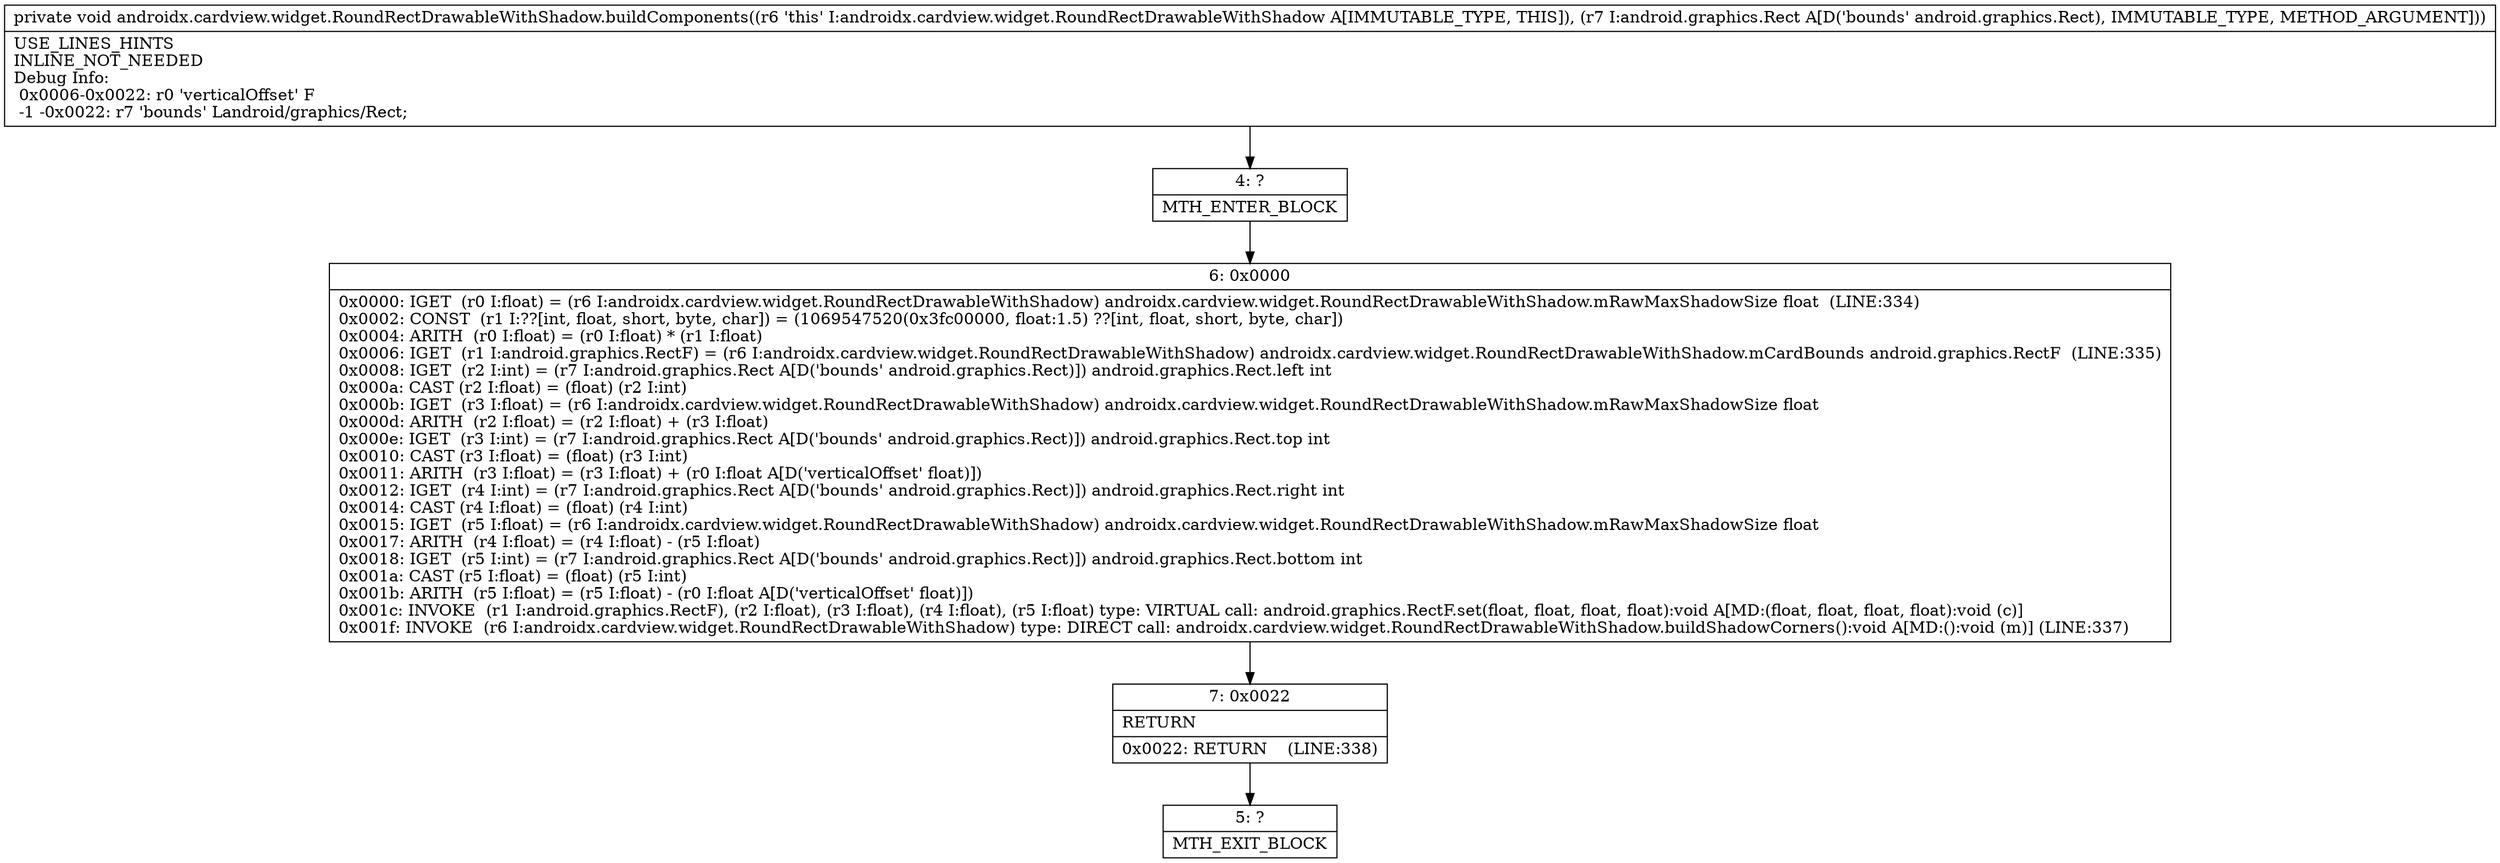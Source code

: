 digraph "CFG forandroidx.cardview.widget.RoundRectDrawableWithShadow.buildComponents(Landroid\/graphics\/Rect;)V" {
Node_4 [shape=record,label="{4\:\ ?|MTH_ENTER_BLOCK\l}"];
Node_6 [shape=record,label="{6\:\ 0x0000|0x0000: IGET  (r0 I:float) = (r6 I:androidx.cardview.widget.RoundRectDrawableWithShadow) androidx.cardview.widget.RoundRectDrawableWithShadow.mRawMaxShadowSize float  (LINE:334)\l0x0002: CONST  (r1 I:??[int, float, short, byte, char]) = (1069547520(0x3fc00000, float:1.5) ??[int, float, short, byte, char]) \l0x0004: ARITH  (r0 I:float) = (r0 I:float) * (r1 I:float) \l0x0006: IGET  (r1 I:android.graphics.RectF) = (r6 I:androidx.cardview.widget.RoundRectDrawableWithShadow) androidx.cardview.widget.RoundRectDrawableWithShadow.mCardBounds android.graphics.RectF  (LINE:335)\l0x0008: IGET  (r2 I:int) = (r7 I:android.graphics.Rect A[D('bounds' android.graphics.Rect)]) android.graphics.Rect.left int \l0x000a: CAST (r2 I:float) = (float) (r2 I:int) \l0x000b: IGET  (r3 I:float) = (r6 I:androidx.cardview.widget.RoundRectDrawableWithShadow) androidx.cardview.widget.RoundRectDrawableWithShadow.mRawMaxShadowSize float \l0x000d: ARITH  (r2 I:float) = (r2 I:float) + (r3 I:float) \l0x000e: IGET  (r3 I:int) = (r7 I:android.graphics.Rect A[D('bounds' android.graphics.Rect)]) android.graphics.Rect.top int \l0x0010: CAST (r3 I:float) = (float) (r3 I:int) \l0x0011: ARITH  (r3 I:float) = (r3 I:float) + (r0 I:float A[D('verticalOffset' float)]) \l0x0012: IGET  (r4 I:int) = (r7 I:android.graphics.Rect A[D('bounds' android.graphics.Rect)]) android.graphics.Rect.right int \l0x0014: CAST (r4 I:float) = (float) (r4 I:int) \l0x0015: IGET  (r5 I:float) = (r6 I:androidx.cardview.widget.RoundRectDrawableWithShadow) androidx.cardview.widget.RoundRectDrawableWithShadow.mRawMaxShadowSize float \l0x0017: ARITH  (r4 I:float) = (r4 I:float) \- (r5 I:float) \l0x0018: IGET  (r5 I:int) = (r7 I:android.graphics.Rect A[D('bounds' android.graphics.Rect)]) android.graphics.Rect.bottom int \l0x001a: CAST (r5 I:float) = (float) (r5 I:int) \l0x001b: ARITH  (r5 I:float) = (r5 I:float) \- (r0 I:float A[D('verticalOffset' float)]) \l0x001c: INVOKE  (r1 I:android.graphics.RectF), (r2 I:float), (r3 I:float), (r4 I:float), (r5 I:float) type: VIRTUAL call: android.graphics.RectF.set(float, float, float, float):void A[MD:(float, float, float, float):void (c)]\l0x001f: INVOKE  (r6 I:androidx.cardview.widget.RoundRectDrawableWithShadow) type: DIRECT call: androidx.cardview.widget.RoundRectDrawableWithShadow.buildShadowCorners():void A[MD:():void (m)] (LINE:337)\l}"];
Node_7 [shape=record,label="{7\:\ 0x0022|RETURN\l|0x0022: RETURN    (LINE:338)\l}"];
Node_5 [shape=record,label="{5\:\ ?|MTH_EXIT_BLOCK\l}"];
MethodNode[shape=record,label="{private void androidx.cardview.widget.RoundRectDrawableWithShadow.buildComponents((r6 'this' I:androidx.cardview.widget.RoundRectDrawableWithShadow A[IMMUTABLE_TYPE, THIS]), (r7 I:android.graphics.Rect A[D('bounds' android.graphics.Rect), IMMUTABLE_TYPE, METHOD_ARGUMENT]))  | USE_LINES_HINTS\lINLINE_NOT_NEEDED\lDebug Info:\l  0x0006\-0x0022: r0 'verticalOffset' F\l  \-1 \-0x0022: r7 'bounds' Landroid\/graphics\/Rect;\l}"];
MethodNode -> Node_4;Node_4 -> Node_6;
Node_6 -> Node_7;
Node_7 -> Node_5;
}

